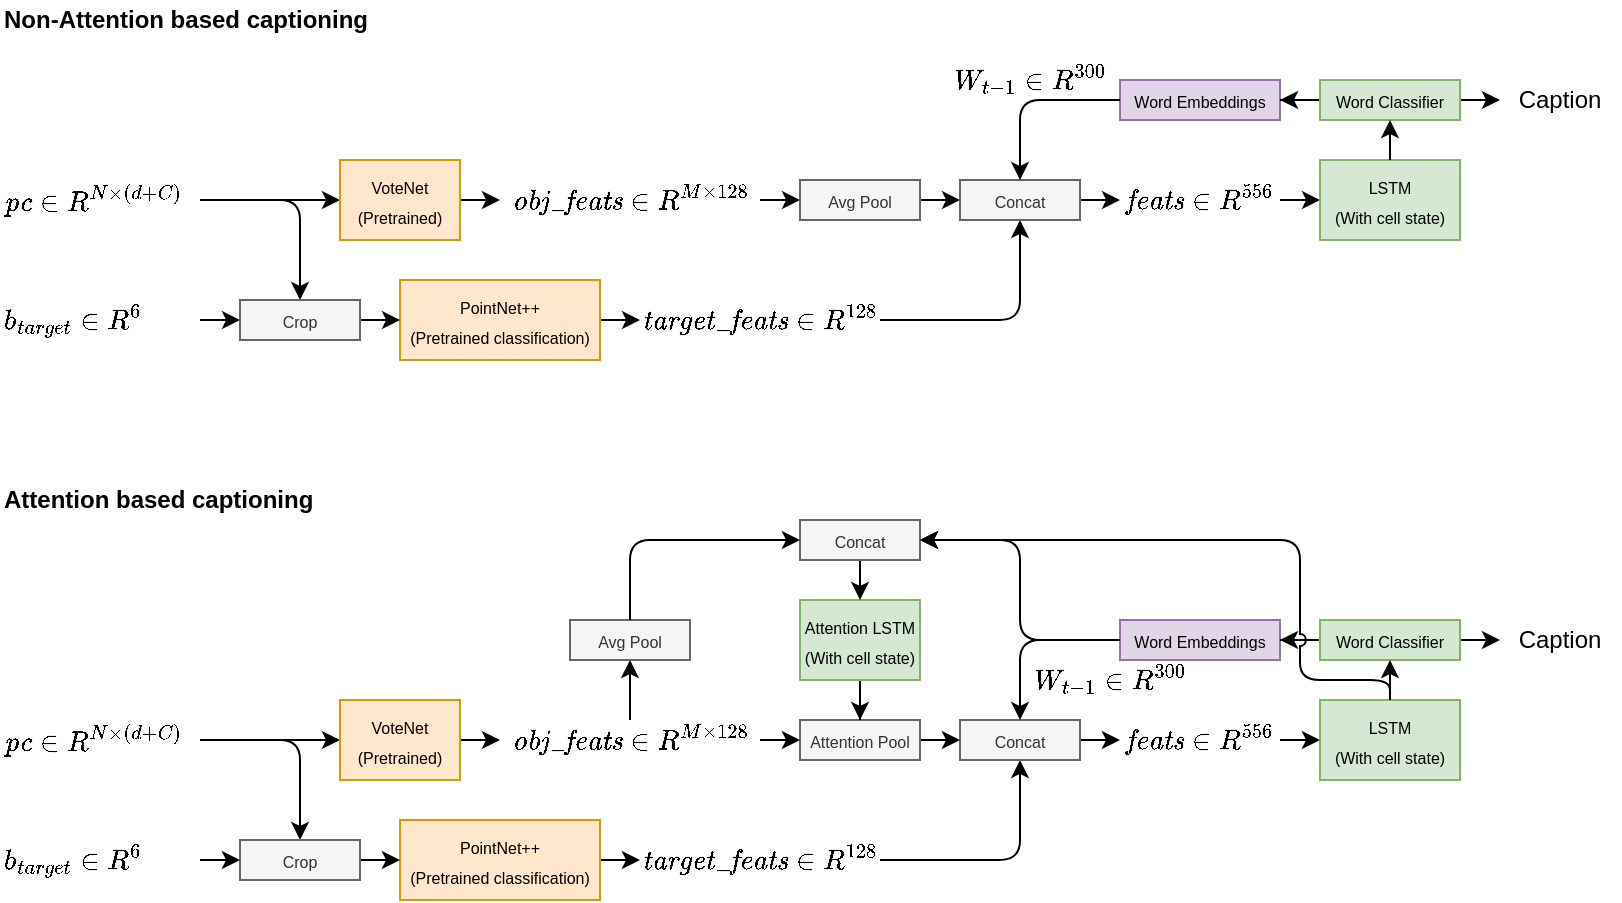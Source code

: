 <mxfile version="13.0.3" type="device"><diagram id="TONPp2IVB1YCshc-9tly" name="Page-1"><mxGraphModel dx="982" dy="564" grid="1" gridSize="10" guides="1" tooltips="1" connect="1" arrows="1" fold="1" page="1" pageScale="1" pageWidth="827" pageHeight="1169" math="1" shadow="0"><root><mxCell id="0"/><mxCell id="1" parent="0"/><mxCell id="63VZ--3txatq4UgafBSD-53" value="" style="edgeStyle=orthogonalEdgeStyle;rounded=1;orthogonalLoop=1;jettySize=auto;html=1;" parent="1" source="RLkYOLIOigZn7o0w4euc-1" target="63VZ--3txatq4UgafBSD-52" edge="1"><mxGeometry relative="1" as="geometry"/></mxCell><mxCell id="RLkYOLIOigZn7o0w4euc-1" value="&lt;font style=&quot;font-size: 8px&quot;&gt;PointNet++&lt;br&gt;(Pretrained classification)&lt;/font&gt;" style="rounded=0;whiteSpace=wrap;html=1;fillColor=#ffe6cc;strokeColor=#d79b00;" parent="1" vertex="1"><mxGeometry x="210" y="150" width="100" height="40" as="geometry"/></mxCell><mxCell id="63VZ--3txatq4UgafBSD-47" style="edgeStyle=orthogonalEdgeStyle;rounded=1;orthogonalLoop=1;jettySize=auto;html=1;" parent="1" source="RLkYOLIOigZn7o0w4euc-3" target="63VZ--3txatq4UgafBSD-45" edge="1"><mxGeometry relative="1" as="geometry"/></mxCell><mxCell id="RLkYOLIOigZn7o0w4euc-3" value="$$\mathit{pc} \in R^{N\times(d+C)}$$" style="text;html=1;strokeColor=none;fillColor=none;align=left;verticalAlign=middle;whiteSpace=wrap;rounded=0;" parent="1" vertex="1"><mxGeometry x="10" y="100" width="100" height="20" as="geometry"/></mxCell><mxCell id="63VZ--3txatq4UgafBSD-11" value="" style="edgeStyle=orthogonalEdgeStyle;rounded=0;orthogonalLoop=1;jettySize=auto;html=1;entryX=0;entryY=0.5;entryDx=0;entryDy=0;exitX=1;exitY=0.5;exitDx=0;exitDy=0;" parent="1" source="63VZ--3txatq4UgafBSD-50" target="63VZ--3txatq4UgafBSD-51" edge="1"><mxGeometry relative="1" as="geometry"><mxPoint x="330" y="110" as="sourcePoint"/><mxPoint x="360" y="110" as="targetPoint"/></mxGeometry></mxCell><mxCell id="63VZ--3txatq4UgafBSD-13" value="&lt;b&gt;Non-Attention based captioning&lt;/b&gt;" style="text;html=1;strokeColor=none;fillColor=none;align=left;verticalAlign=middle;whiteSpace=wrap;rounded=0;" parent="1" vertex="1"><mxGeometry x="10" y="10" width="200" height="20" as="geometry"/></mxCell><mxCell id="63VZ--3txatq4UgafBSD-33" value="&lt;b&gt;Attention based captioning&lt;/b&gt;" style="text;html=1;strokeColor=none;fillColor=none;align=left;verticalAlign=middle;whiteSpace=wrap;rounded=0;" parent="1" vertex="1"><mxGeometry x="10" y="250" width="200" height="20" as="geometry"/></mxCell><mxCell id="63VZ--3txatq4UgafBSD-46" value="" style="edgeStyle=orthogonalEdgeStyle;rounded=1;orthogonalLoop=1;jettySize=auto;html=1;" parent="1" source="63VZ--3txatq4UgafBSD-44" target="63VZ--3txatq4UgafBSD-45" edge="1"><mxGeometry relative="1" as="geometry"/></mxCell><mxCell id="63VZ--3txatq4UgafBSD-44" value="$$b_{target} \in R^{6}$$" style="text;html=1;strokeColor=none;fillColor=none;align=left;verticalAlign=middle;whiteSpace=wrap;rounded=0;" parent="1" vertex="1"><mxGeometry x="10" y="160" width="100" height="20" as="geometry"/></mxCell><mxCell id="63VZ--3txatq4UgafBSD-49" value="" style="edgeStyle=orthogonalEdgeStyle;rounded=1;orthogonalLoop=1;jettySize=auto;html=1;" parent="1" source="63VZ--3txatq4UgafBSD-45" target="RLkYOLIOigZn7o0w4euc-1" edge="1"><mxGeometry relative="1" as="geometry"/></mxCell><mxCell id="63VZ--3txatq4UgafBSD-45" value="&lt;font style=&quot;font-size: 8px&quot;&gt;Crop&lt;/font&gt;" style="rounded=0;whiteSpace=wrap;html=1;fillColor=#f5f5f5;strokeColor=#666666;fontColor=#333333;" parent="1" vertex="1"><mxGeometry x="130" y="160" width="60" height="20" as="geometry"/></mxCell><mxCell id="63VZ--3txatq4UgafBSD-48" value="" style="endArrow=classic;html=1;exitX=1;exitY=0.5;exitDx=0;exitDy=0;entryX=0;entryY=0.5;entryDx=0;entryDy=0;" parent="1" source="RLkYOLIOigZn7o0w4euc-3" target="63VZ--3txatq4UgafBSD-50" edge="1"><mxGeometry width="50" height="50" relative="1" as="geometry"><mxPoint x="210" y="140" as="sourcePoint"/><mxPoint x="210" y="110" as="targetPoint"/></mxGeometry></mxCell><mxCell id="63VZ--3txatq4UgafBSD-50" value="&lt;font style=&quot;font-size: 8px&quot;&gt;VoteNet&lt;br&gt;(Pretrained)&lt;/font&gt;" style="rounded=0;whiteSpace=wrap;html=1;fillColor=#ffe6cc;strokeColor=#d79b00;" parent="1" vertex="1"><mxGeometry x="180" y="90" width="60" height="40" as="geometry"/></mxCell><mxCell id="63VZ--3txatq4UgafBSD-51" value="$$\mathit{obj\_feats} \in R^{M\times128}$$" style="text;html=1;strokeColor=none;fillColor=none;align=center;verticalAlign=middle;whiteSpace=wrap;rounded=0;" parent="1" vertex="1"><mxGeometry x="260" y="100" width="130" height="20" as="geometry"/></mxCell><mxCell id="63VZ--3txatq4UgafBSD-52" value="$$\mathit{target\_feats} \in R^{128}$$" style="text;html=1;strokeColor=none;fillColor=none;align=center;verticalAlign=middle;whiteSpace=wrap;rounded=0;" parent="1" vertex="1"><mxGeometry x="330" y="160" width="120" height="20" as="geometry"/></mxCell><mxCell id="63VZ--3txatq4UgafBSD-57" value="" style="endArrow=classic;html=1;exitX=1;exitY=0.5;exitDx=0;exitDy=0;entryX=0;entryY=0.5;entryDx=0;entryDy=0;" parent="1" source="63VZ--3txatq4UgafBSD-51" target="63VZ--3txatq4UgafBSD-58" edge="1"><mxGeometry width="50" height="50" relative="1" as="geometry"><mxPoint x="380" y="130" as="sourcePoint"/><mxPoint x="410" y="110" as="targetPoint"/></mxGeometry></mxCell><mxCell id="63VZ--3txatq4UgafBSD-64" value="" style="edgeStyle=orthogonalEdgeStyle;rounded=1;orthogonalLoop=1;jettySize=auto;html=1;entryX=0;entryY=0.5;entryDx=0;entryDy=0;" parent="1" source="63VZ--3txatq4UgafBSD-58" target="63VZ--3txatq4UgafBSD-62" edge="1"><mxGeometry relative="1" as="geometry"><mxPoint x="470" y="140" as="targetPoint"/><Array as="points"><mxPoint x="480" y="110"/><mxPoint x="480" y="110"/></Array></mxGeometry></mxCell><mxCell id="63VZ--3txatq4UgafBSD-58" value="&lt;font style=&quot;font-size: 8px&quot;&gt;Avg Pool&lt;/font&gt;" style="rounded=0;whiteSpace=wrap;html=1;fillColor=#f5f5f5;strokeColor=#666666;fontColor=#333333;" parent="1" vertex="1"><mxGeometry x="410" y="100" width="60" height="20" as="geometry"/></mxCell><mxCell id="63VZ--3txatq4UgafBSD-59" value="" style="endArrow=classic;html=1;exitX=1;exitY=0.5;exitDx=0;exitDy=0;entryX=0.5;entryY=1;entryDx=0;entryDy=0;" parent="1" source="63VZ--3txatq4UgafBSD-52" target="63VZ--3txatq4UgafBSD-62" edge="1"><mxGeometry width="50" height="50" relative="1" as="geometry"><mxPoint x="520" y="180" as="sourcePoint"/><mxPoint x="570" y="150" as="targetPoint"/><Array as="points"><mxPoint x="520" y="170"/></Array></mxGeometry></mxCell><mxCell id="63VZ--3txatq4UgafBSD-69" value="" style="edgeStyle=orthogonalEdgeStyle;rounded=1;orthogonalLoop=1;jettySize=auto;html=1;" parent="1" source="63VZ--3txatq4UgafBSD-62" target="63VZ--3txatq4UgafBSD-67" edge="1"><mxGeometry relative="1" as="geometry"/></mxCell><mxCell id="63VZ--3txatq4UgafBSD-62" value="&lt;font style=&quot;font-size: 8px&quot;&gt;Concat&lt;/font&gt;" style="rounded=0;whiteSpace=wrap;html=1;fillColor=#f5f5f5;strokeColor=#666666;fontColor=#333333;" parent="1" vertex="1"><mxGeometry x="490" y="100" width="60" height="20" as="geometry"/></mxCell><mxCell id="63VZ--3txatq4UgafBSD-72" value="" style="edgeStyle=orthogonalEdgeStyle;rounded=1;orthogonalLoop=1;jettySize=auto;html=1;" parent="1" source="63VZ--3txatq4UgafBSD-67" target="63VZ--3txatq4UgafBSD-71" edge="1"><mxGeometry relative="1" as="geometry"/></mxCell><mxCell id="63VZ--3txatq4UgafBSD-67" value="$$\mathit{feats} \in R^{556}$$" style="text;html=1;strokeColor=none;fillColor=none;align=center;verticalAlign=middle;whiteSpace=wrap;rounded=0;" parent="1" vertex="1"><mxGeometry x="570" y="100" width="80" height="20" as="geometry"/></mxCell><mxCell id="63VZ--3txatq4UgafBSD-71" value="&lt;span style=&quot;font-size: 8px&quot;&gt;LSTM&lt;br&gt;(With cell state)&lt;br&gt;&lt;/span&gt;" style="rounded=0;whiteSpace=wrap;html=1;fillColor=#d5e8d4;strokeColor=#82b366;" parent="1" vertex="1"><mxGeometry x="670" y="90" width="70" height="40" as="geometry"/></mxCell><mxCell id="63VZ--3txatq4UgafBSD-74" value="&lt;font style=&quot;font-size: 8px&quot;&gt;Word Embeddings&lt;/font&gt;" style="rounded=0;whiteSpace=wrap;html=1;align=center;fillColor=#e1d5e7;strokeColor=#9673a6;" parent="1" vertex="1"><mxGeometry x="570" y="50" width="80" height="20" as="geometry"/></mxCell><mxCell id="63VZ--3txatq4UgafBSD-75" value="" style="endArrow=classic;html=1;exitX=0;exitY=0.5;exitDx=0;exitDy=0;entryX=0.5;entryY=0;entryDx=0;entryDy=0;" parent="1" source="63VZ--3txatq4UgafBSD-74" target="63VZ--3txatq4UgafBSD-62" edge="1"><mxGeometry width="50" height="50" relative="1" as="geometry"><mxPoint x="510" y="50" as="sourcePoint"/><mxPoint x="520" y="80" as="targetPoint"/><Array as="points"><mxPoint x="520" y="60"/></Array></mxGeometry></mxCell><mxCell id="63VZ--3txatq4UgafBSD-79" value="$$W_{t-1} \in R^{300}$$" style="text;html=1;strokeColor=none;fillColor=none;align=center;verticalAlign=middle;whiteSpace=wrap;rounded=0;" parent="1" vertex="1"><mxGeometry x="480" y="40" width="90" height="20" as="geometry"/></mxCell><mxCell id="63VZ--3txatq4UgafBSD-89" value="" style="edgeStyle=orthogonalEdgeStyle;rounded=1;orthogonalLoop=1;jettySize=auto;html=1;" parent="1" source="63VZ--3txatq4UgafBSD-81" target="63VZ--3txatq4UgafBSD-88" edge="1"><mxGeometry relative="1" as="geometry"/></mxCell><mxCell id="mcIJquZU5OBAQHfeei6R-2" value="" style="edgeStyle=orthogonalEdgeStyle;rounded=0;orthogonalLoop=1;jettySize=auto;html=1;" edge="1" parent="1" source="63VZ--3txatq4UgafBSD-81" target="63VZ--3txatq4UgafBSD-74"><mxGeometry relative="1" as="geometry"/></mxCell><mxCell id="63VZ--3txatq4UgafBSD-81" value="&lt;font style=&quot;font-size: 8px&quot;&gt;Word Classifier&lt;/font&gt;" style="rounded=0;whiteSpace=wrap;html=1;align=center;fillColor=#d5e8d4;strokeColor=#82b366;" parent="1" vertex="1"><mxGeometry x="670" y="50" width="70" height="20" as="geometry"/></mxCell><mxCell id="63VZ--3txatq4UgafBSD-82" value="" style="endArrow=classic;html=1;exitX=0.5;exitY=0;exitDx=0;exitDy=0;entryX=0.5;entryY=1;entryDx=0;entryDy=0;" parent="1" source="63VZ--3txatq4UgafBSD-71" target="63VZ--3txatq4UgafBSD-81" edge="1"><mxGeometry width="50" height="50" relative="1" as="geometry"><mxPoint x="730" y="30" as="sourcePoint"/><mxPoint x="780" y="-20" as="targetPoint"/></mxGeometry></mxCell><mxCell id="63VZ--3txatq4UgafBSD-88" value="Caption" style="text;html=1;strokeColor=none;fillColor=none;align=center;verticalAlign=middle;whiteSpace=wrap;rounded=0;" parent="1" vertex="1"><mxGeometry x="760" y="50" width="60" height="20" as="geometry"/></mxCell><mxCell id="63VZ--3txatq4UgafBSD-90" value="" style="edgeStyle=orthogonalEdgeStyle;rounded=1;orthogonalLoop=1;jettySize=auto;html=1;" parent="1" source="63VZ--3txatq4UgafBSD-91" target="63VZ--3txatq4UgafBSD-102" edge="1"><mxGeometry relative="1" as="geometry"/></mxCell><mxCell id="63VZ--3txatq4UgafBSD-91" value="&lt;font style=&quot;font-size: 8px&quot;&gt;PointNet++&lt;br&gt;(Pretrained classification)&lt;/font&gt;" style="rounded=0;whiteSpace=wrap;html=1;fillColor=#ffe6cc;strokeColor=#d79b00;" parent="1" vertex="1"><mxGeometry x="210" y="420" width="100" height="40" as="geometry"/></mxCell><mxCell id="63VZ--3txatq4UgafBSD-92" style="edgeStyle=orthogonalEdgeStyle;rounded=1;orthogonalLoop=1;jettySize=auto;html=1;" parent="1" source="63VZ--3txatq4UgafBSD-93" target="63VZ--3txatq4UgafBSD-98" edge="1"><mxGeometry relative="1" as="geometry"/></mxCell><mxCell id="63VZ--3txatq4UgafBSD-93" value="$$\mathit{pc} \in R^{N\times(d+C)}$$" style="text;html=1;strokeColor=none;fillColor=none;align=left;verticalAlign=middle;whiteSpace=wrap;rounded=0;" parent="1" vertex="1"><mxGeometry x="10" y="370" width="100" height="20" as="geometry"/></mxCell><mxCell id="63VZ--3txatq4UgafBSD-94" value="" style="edgeStyle=orthogonalEdgeStyle;rounded=0;orthogonalLoop=1;jettySize=auto;html=1;entryX=0;entryY=0.5;entryDx=0;entryDy=0;exitX=1;exitY=0.5;exitDx=0;exitDy=0;" parent="1" source="63VZ--3txatq4UgafBSD-100" target="63VZ--3txatq4UgafBSD-101" edge="1"><mxGeometry relative="1" as="geometry"><mxPoint x="330" y="380" as="sourcePoint"/><mxPoint x="360" y="380" as="targetPoint"/></mxGeometry></mxCell><mxCell id="63VZ--3txatq4UgafBSD-95" value="" style="edgeStyle=orthogonalEdgeStyle;rounded=1;orthogonalLoop=1;jettySize=auto;html=1;" parent="1" source="63VZ--3txatq4UgafBSD-96" target="63VZ--3txatq4UgafBSD-98" edge="1"><mxGeometry relative="1" as="geometry"/></mxCell><mxCell id="63VZ--3txatq4UgafBSD-96" value="$$b_{target} \in R^{6}$$" style="text;html=1;strokeColor=none;fillColor=none;align=left;verticalAlign=middle;whiteSpace=wrap;rounded=0;" parent="1" vertex="1"><mxGeometry x="10" y="430" width="100" height="20" as="geometry"/></mxCell><mxCell id="63VZ--3txatq4UgafBSD-97" value="" style="edgeStyle=orthogonalEdgeStyle;rounded=1;orthogonalLoop=1;jettySize=auto;html=1;" parent="1" source="63VZ--3txatq4UgafBSD-98" target="63VZ--3txatq4UgafBSD-91" edge="1"><mxGeometry relative="1" as="geometry"/></mxCell><mxCell id="63VZ--3txatq4UgafBSD-98" value="&lt;font style=&quot;font-size: 8px&quot;&gt;Crop&lt;/font&gt;" style="rounded=0;whiteSpace=wrap;html=1;fillColor=#f5f5f5;strokeColor=#666666;fontColor=#333333;" parent="1" vertex="1"><mxGeometry x="130" y="430" width="60" height="20" as="geometry"/></mxCell><mxCell id="63VZ--3txatq4UgafBSD-99" value="" style="endArrow=classic;html=1;exitX=1;exitY=0.5;exitDx=0;exitDy=0;entryX=0;entryY=0.5;entryDx=0;entryDy=0;" parent="1" source="63VZ--3txatq4UgafBSD-93" target="63VZ--3txatq4UgafBSD-100" edge="1"><mxGeometry width="50" height="50" relative="1" as="geometry"><mxPoint x="210" y="410" as="sourcePoint"/><mxPoint x="210" y="380" as="targetPoint"/></mxGeometry></mxCell><mxCell id="63VZ--3txatq4UgafBSD-100" value="&lt;font style=&quot;font-size: 8px&quot;&gt;VoteNet&lt;br&gt;(Pretrained)&lt;/font&gt;" style="rounded=0;whiteSpace=wrap;html=1;fillColor=#ffe6cc;strokeColor=#d79b00;" parent="1" vertex="1"><mxGeometry x="180" y="360" width="60" height="40" as="geometry"/></mxCell><mxCell id="mcIJquZU5OBAQHfeei6R-11" value="" style="edgeStyle=orthogonalEdgeStyle;rounded=1;orthogonalLoop=1;jettySize=auto;html=1;entryX=0.5;entryY=1;entryDx=0;entryDy=0;" edge="1" parent="1" source="63VZ--3txatq4UgafBSD-101" target="mcIJquZU5OBAQHfeei6R-7"><mxGeometry relative="1" as="geometry"><mxPoint x="325" y="290" as="targetPoint"/></mxGeometry></mxCell><mxCell id="63VZ--3txatq4UgafBSD-101" value="$$\mathit{obj\_feats} \in R^{M\times128}$$" style="text;html=1;strokeColor=none;fillColor=none;align=center;verticalAlign=middle;whiteSpace=wrap;rounded=0;" parent="1" vertex="1"><mxGeometry x="260" y="370" width="130" height="20" as="geometry"/></mxCell><mxCell id="63VZ--3txatq4UgafBSD-102" value="$$\mathit{target\_feats} \in R^{128}$$" style="text;html=1;strokeColor=none;fillColor=none;align=center;verticalAlign=middle;whiteSpace=wrap;rounded=0;" parent="1" vertex="1"><mxGeometry x="330" y="430" width="120" height="20" as="geometry"/></mxCell><mxCell id="63VZ--3txatq4UgafBSD-103" value="" style="endArrow=classic;html=1;exitX=1;exitY=0.5;exitDx=0;exitDy=0;entryX=0;entryY=0.5;entryDx=0;entryDy=0;" parent="1" source="63VZ--3txatq4UgafBSD-101" target="63VZ--3txatq4UgafBSD-105" edge="1"><mxGeometry width="50" height="50" relative="1" as="geometry"><mxPoint x="380" y="400" as="sourcePoint"/><mxPoint x="410" y="380" as="targetPoint"/></mxGeometry></mxCell><mxCell id="63VZ--3txatq4UgafBSD-104" value="" style="edgeStyle=orthogonalEdgeStyle;rounded=1;orthogonalLoop=1;jettySize=auto;html=1;entryX=0;entryY=0.5;entryDx=0;entryDy=0;" parent="1" source="63VZ--3txatq4UgafBSD-105" target="63VZ--3txatq4UgafBSD-108" edge="1"><mxGeometry relative="1" as="geometry"><mxPoint x="470" y="410" as="targetPoint"/><Array as="points"><mxPoint x="480" y="380"/><mxPoint x="480" y="380"/></Array></mxGeometry></mxCell><mxCell id="63VZ--3txatq4UgafBSD-105" value="&lt;font style=&quot;font-size: 8px&quot;&gt;Attention Pool&lt;/font&gt;" style="rounded=0;whiteSpace=wrap;html=1;fillColor=#f5f5f5;strokeColor=#666666;fontColor=#333333;" parent="1" vertex="1"><mxGeometry x="410" y="370" width="60" height="20" as="geometry"/></mxCell><mxCell id="63VZ--3txatq4UgafBSD-106" value="" style="endArrow=classic;html=1;exitX=1;exitY=0.5;exitDx=0;exitDy=0;entryX=0.5;entryY=1;entryDx=0;entryDy=0;" parent="1" source="63VZ--3txatq4UgafBSD-102" target="63VZ--3txatq4UgafBSD-108" edge="1"><mxGeometry width="50" height="50" relative="1" as="geometry"><mxPoint x="520" y="450" as="sourcePoint"/><mxPoint x="570" y="420" as="targetPoint"/><Array as="points"><mxPoint x="520" y="440"/></Array></mxGeometry></mxCell><mxCell id="63VZ--3txatq4UgafBSD-107" value="" style="edgeStyle=orthogonalEdgeStyle;rounded=1;orthogonalLoop=1;jettySize=auto;html=1;" parent="1" source="63VZ--3txatq4UgafBSD-108" target="63VZ--3txatq4UgafBSD-110" edge="1"><mxGeometry relative="1" as="geometry"/></mxCell><mxCell id="63VZ--3txatq4UgafBSD-108" value="&lt;font style=&quot;font-size: 8px&quot;&gt;Concat&lt;/font&gt;" style="rounded=0;whiteSpace=wrap;html=1;fillColor=#f5f5f5;strokeColor=#666666;fontColor=#333333;" parent="1" vertex="1"><mxGeometry x="490" y="370" width="60" height="20" as="geometry"/></mxCell><mxCell id="63VZ--3txatq4UgafBSD-109" value="" style="edgeStyle=orthogonalEdgeStyle;rounded=1;orthogonalLoop=1;jettySize=auto;html=1;" parent="1" source="63VZ--3txatq4UgafBSD-110" target="63VZ--3txatq4UgafBSD-111" edge="1"><mxGeometry relative="1" as="geometry"/></mxCell><mxCell id="63VZ--3txatq4UgafBSD-110" value="$$\mathit{feats} \in R^{556}$$" style="text;html=1;strokeColor=none;fillColor=none;align=center;verticalAlign=middle;whiteSpace=wrap;rounded=0;" parent="1" vertex="1"><mxGeometry x="570" y="370" width="80" height="20" as="geometry"/></mxCell><mxCell id="63VZ--3txatq4UgafBSD-111" value="&lt;span style=&quot;font-size: 8px&quot;&gt;LSTM&lt;br&gt;(With cell state)&lt;br&gt;&lt;/span&gt;" style="rounded=0;whiteSpace=wrap;html=1;fillColor=#d5e8d4;strokeColor=#82b366;" parent="1" vertex="1"><mxGeometry x="670" y="360" width="70" height="40" as="geometry"/></mxCell><mxCell id="63VZ--3txatq4UgafBSD-113" value="&lt;font style=&quot;font-size: 8px&quot;&gt;Word Embeddings&lt;/font&gt;" style="rounded=0;whiteSpace=wrap;html=1;align=center;fillColor=#e1d5e7;strokeColor=#9673a6;" parent="1" vertex="1"><mxGeometry x="570" y="320" width="80" height="20" as="geometry"/></mxCell><mxCell id="63VZ--3txatq4UgafBSD-114" value="" style="endArrow=classic;html=1;exitX=0;exitY=0.5;exitDx=0;exitDy=0;entryX=0.5;entryY=0;entryDx=0;entryDy=0;" parent="1" source="63VZ--3txatq4UgafBSD-113" target="63VZ--3txatq4UgafBSD-108" edge="1"><mxGeometry width="50" height="50" relative="1" as="geometry"><mxPoint x="510" y="320" as="sourcePoint"/><mxPoint x="520" y="350" as="targetPoint"/><Array as="points"><mxPoint x="520" y="330"/></Array></mxGeometry></mxCell><mxCell id="63VZ--3txatq4UgafBSD-115" value="$$W_{t-1} \in R^{300}$$" style="text;html=1;strokeColor=none;fillColor=none;align=center;verticalAlign=middle;whiteSpace=wrap;rounded=0;" parent="1" vertex="1"><mxGeometry x="520" y="340" width="90" height="20" as="geometry"/></mxCell><mxCell id="63VZ--3txatq4UgafBSD-116" value="" style="edgeStyle=orthogonalEdgeStyle;rounded=1;orthogonalLoop=1;jettySize=auto;html=1;" parent="1" source="63VZ--3txatq4UgafBSD-117" target="63VZ--3txatq4UgafBSD-119" edge="1"><mxGeometry relative="1" as="geometry"/></mxCell><mxCell id="mcIJquZU5OBAQHfeei6R-1" value="" style="edgeStyle=orthogonalEdgeStyle;rounded=0;orthogonalLoop=1;jettySize=auto;html=1;" edge="1" parent="1" source="63VZ--3txatq4UgafBSD-117" target="63VZ--3txatq4UgafBSD-113"><mxGeometry relative="1" as="geometry"/></mxCell><mxCell id="63VZ--3txatq4UgafBSD-117" value="&lt;font style=&quot;font-size: 8px&quot;&gt;Word Classifier&lt;/font&gt;" style="rounded=0;whiteSpace=wrap;html=1;align=center;fillColor=#d5e8d4;strokeColor=#82b366;" parent="1" vertex="1"><mxGeometry x="670" y="320" width="70" height="20" as="geometry"/></mxCell><mxCell id="63VZ--3txatq4UgafBSD-118" value="" style="endArrow=classic;html=1;exitX=0.5;exitY=0;exitDx=0;exitDy=0;entryX=0.5;entryY=1;entryDx=0;entryDy=0;" parent="1" source="63VZ--3txatq4UgafBSD-111" target="63VZ--3txatq4UgafBSD-117" edge="1"><mxGeometry width="50" height="50" relative="1" as="geometry"><mxPoint x="730" y="300" as="sourcePoint"/><mxPoint x="780" y="250" as="targetPoint"/></mxGeometry></mxCell><mxCell id="63VZ--3txatq4UgafBSD-119" value="Caption" style="text;html=1;strokeColor=none;fillColor=none;align=center;verticalAlign=middle;whiteSpace=wrap;rounded=0;" parent="1" vertex="1"><mxGeometry x="760" y="320" width="60" height="20" as="geometry"/></mxCell><mxCell id="mcIJquZU5OBAQHfeei6R-5" value="" style="edgeStyle=orthogonalEdgeStyle;rounded=0;orthogonalLoop=1;jettySize=auto;html=1;entryX=0.5;entryY=0;entryDx=0;entryDy=0;" edge="1" parent="1" source="63VZ--3txatq4UgafBSD-121" target="63VZ--3txatq4UgafBSD-105"><mxGeometry relative="1" as="geometry"/></mxCell><mxCell id="63VZ--3txatq4UgafBSD-121" value="&lt;span style=&quot;font-size: 8px&quot;&gt;Attention LSTM&lt;br&gt;(With cell state)&lt;br&gt;&lt;/span&gt;" style="rounded=0;whiteSpace=wrap;html=1;fillColor=#d5e8d4;strokeColor=#82b366;" parent="1" vertex="1"><mxGeometry x="410" y="310" width="60" height="40" as="geometry"/></mxCell><mxCell id="63VZ--3txatq4UgafBSD-122" value="" style="endArrow=classic;html=1;exitX=0;exitY=0.5;exitDx=0;exitDy=0;entryX=1;entryY=0.5;entryDx=0;entryDy=0;" parent="1" source="63VZ--3txatq4UgafBSD-113" target="mcIJquZU5OBAQHfeei6R-13" edge="1"><mxGeometry width="50" height="50" relative="1" as="geometry"><mxPoint x="330" y="360" as="sourcePoint"/><mxPoint x="380" y="310" as="targetPoint"/><Array as="points"><mxPoint x="520" y="330"/><mxPoint x="520" y="280"/></Array></mxGeometry></mxCell><mxCell id="mcIJquZU5OBAQHfeei6R-7" value="&lt;font style=&quot;font-size: 8px&quot;&gt;Avg Pool&lt;/font&gt;" style="rounded=0;whiteSpace=wrap;html=1;fillColor=#f5f5f5;strokeColor=#666666;fontColor=#333333;" vertex="1" parent="1"><mxGeometry x="295" y="320" width="60" height="20" as="geometry"/></mxCell><mxCell id="mcIJquZU5OBAQHfeei6R-12" value="" style="endArrow=classic;html=1;exitX=0.5;exitY=0;exitDx=0;exitDy=0;entryX=0;entryY=0.5;entryDx=0;entryDy=0;" edge="1" parent="1" source="mcIJquZU5OBAQHfeei6R-7" target="mcIJquZU5OBAQHfeei6R-13"><mxGeometry width="50" height="50" relative="1" as="geometry"><mxPoint x="340" y="300" as="sourcePoint"/><mxPoint x="420" y="280" as="targetPoint"/><Array as="points"><mxPoint x="325" y="280"/></Array></mxGeometry></mxCell><mxCell id="mcIJquZU5OBAQHfeei6R-19" value="" style="edgeStyle=orthogonalEdgeStyle;rounded=1;jumpStyle=arc;orthogonalLoop=1;jettySize=auto;html=1;entryX=0.5;entryY=0;entryDx=0;entryDy=0;" edge="1" parent="1" source="mcIJquZU5OBAQHfeei6R-13" target="63VZ--3txatq4UgafBSD-121"><mxGeometry relative="1" as="geometry"><mxPoint x="440" y="310" as="targetPoint"/></mxGeometry></mxCell><mxCell id="mcIJquZU5OBAQHfeei6R-13" value="&lt;font style=&quot;font-size: 8px&quot;&gt;Concat&lt;/font&gt;" style="rounded=0;whiteSpace=wrap;html=1;fillColor=#f5f5f5;strokeColor=#666666;fontColor=#333333;" vertex="1" parent="1"><mxGeometry x="410" y="270" width="60" height="20" as="geometry"/></mxCell><mxCell id="mcIJquZU5OBAQHfeei6R-15" value="" style="endArrow=classic;html=1;exitX=0.5;exitY=0;exitDx=0;exitDy=0;entryX=1;entryY=0.5;entryDx=0;entryDy=0;jumpStyle=arc;" edge="1" parent="1" source="63VZ--3txatq4UgafBSD-111" target="mcIJquZU5OBAQHfeei6R-13"><mxGeometry width="50" height="50" relative="1" as="geometry"><mxPoint x="660" y="280" as="sourcePoint"/><mxPoint x="710" y="230" as="targetPoint"/><Array as="points"><mxPoint x="705" y="350"/><mxPoint x="660" y="350"/><mxPoint x="660" y="280"/></Array></mxGeometry></mxCell></root></mxGraphModel></diagram></mxfile>